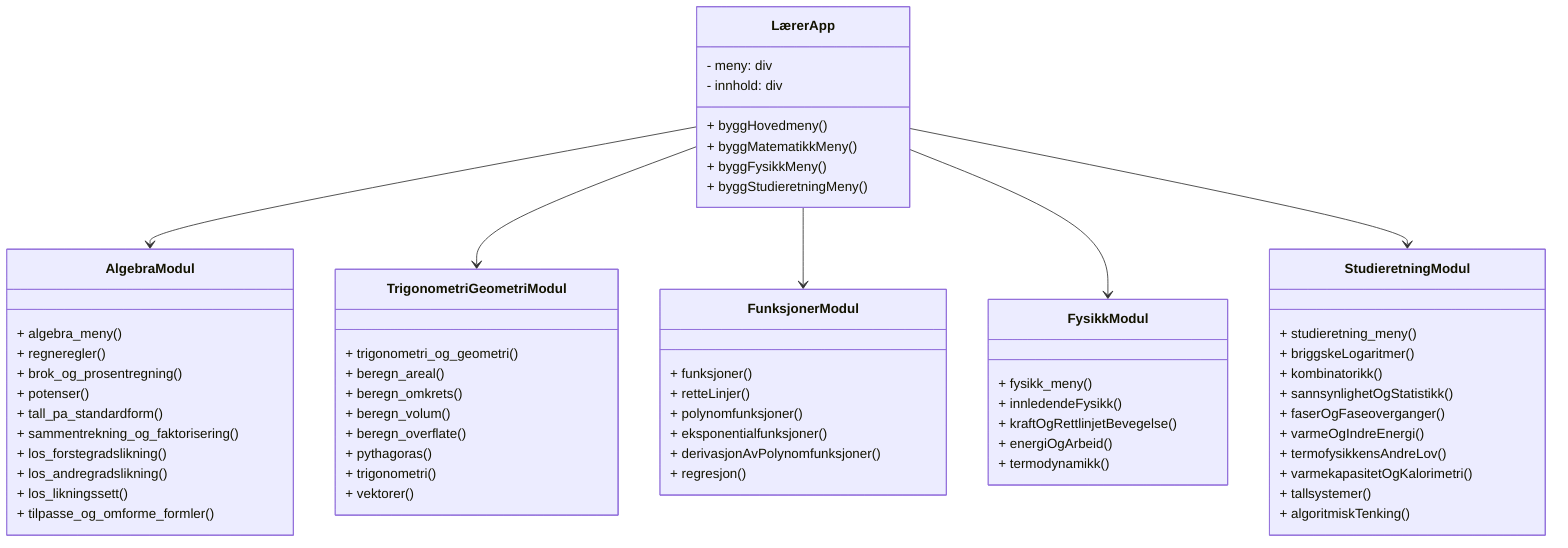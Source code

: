 classDiagram
    class LærerApp {
        - meny: div
        - innhold: div
        + byggHovedmeny()
        + byggMatematikkMeny()
        + byggFysikkMeny()
        + byggStudieretningMeny()
    }
    class AlgebraModul {
        + algebra_meny()
        + regneregler()
        + brok_og_prosentregning()
        + potenser()
        + tall_pa_standardform()
        + sammentrekning_og_faktorisering()
        + los_forstegradslikning()
        + los_andregradslikning()
        + los_likningssett()
        + tilpasse_og_omforme_formler()
    }
    class TrigonometriGeometriModul {
        + trigonometri_og_geometri()
        + beregn_areal()
        + beregn_omkrets()
        + beregn_volum()
        + beregn_overflate()
        + pythagoras()
        + trigonometri()
        + vektorer()
    }
    class FunksjonerModul {
        + funksjoner()
        + retteLinjer()
        + polynomfunksjoner()
        + eksponentialfunksjoner()
        + derivasjonAvPolynomfunksjoner()
        + regresjon()
    }
    class FysikkModul {
        + fysikk_meny()
        + innledendeFysikk()
        + kraftOgRettlinjetBevegelse()
        + energiOgArbeid()
        + termodynamikk()
    }
    class StudieretningModul {
        + studieretning_meny()
        + briggskeLogaritmer()
        + kombinatorikk()
        + sannsynlighetOgStatistikk()
        + faserOgFaseoverganger()
        + varmeOgIndreEnergi()
        + termofysikkensAndreLov()
        + varmekapasitetOgKalorimetri()
        + tallsystemer()
        + algoritmiskTenking()
    }
    LærerApp --> AlgebraModul
    LærerApp --> TrigonometriGeometriModul
    LærerApp --> FunksjonerModul
    LærerApp --> FysikkModul
    LærerApp --> StudieretningModul